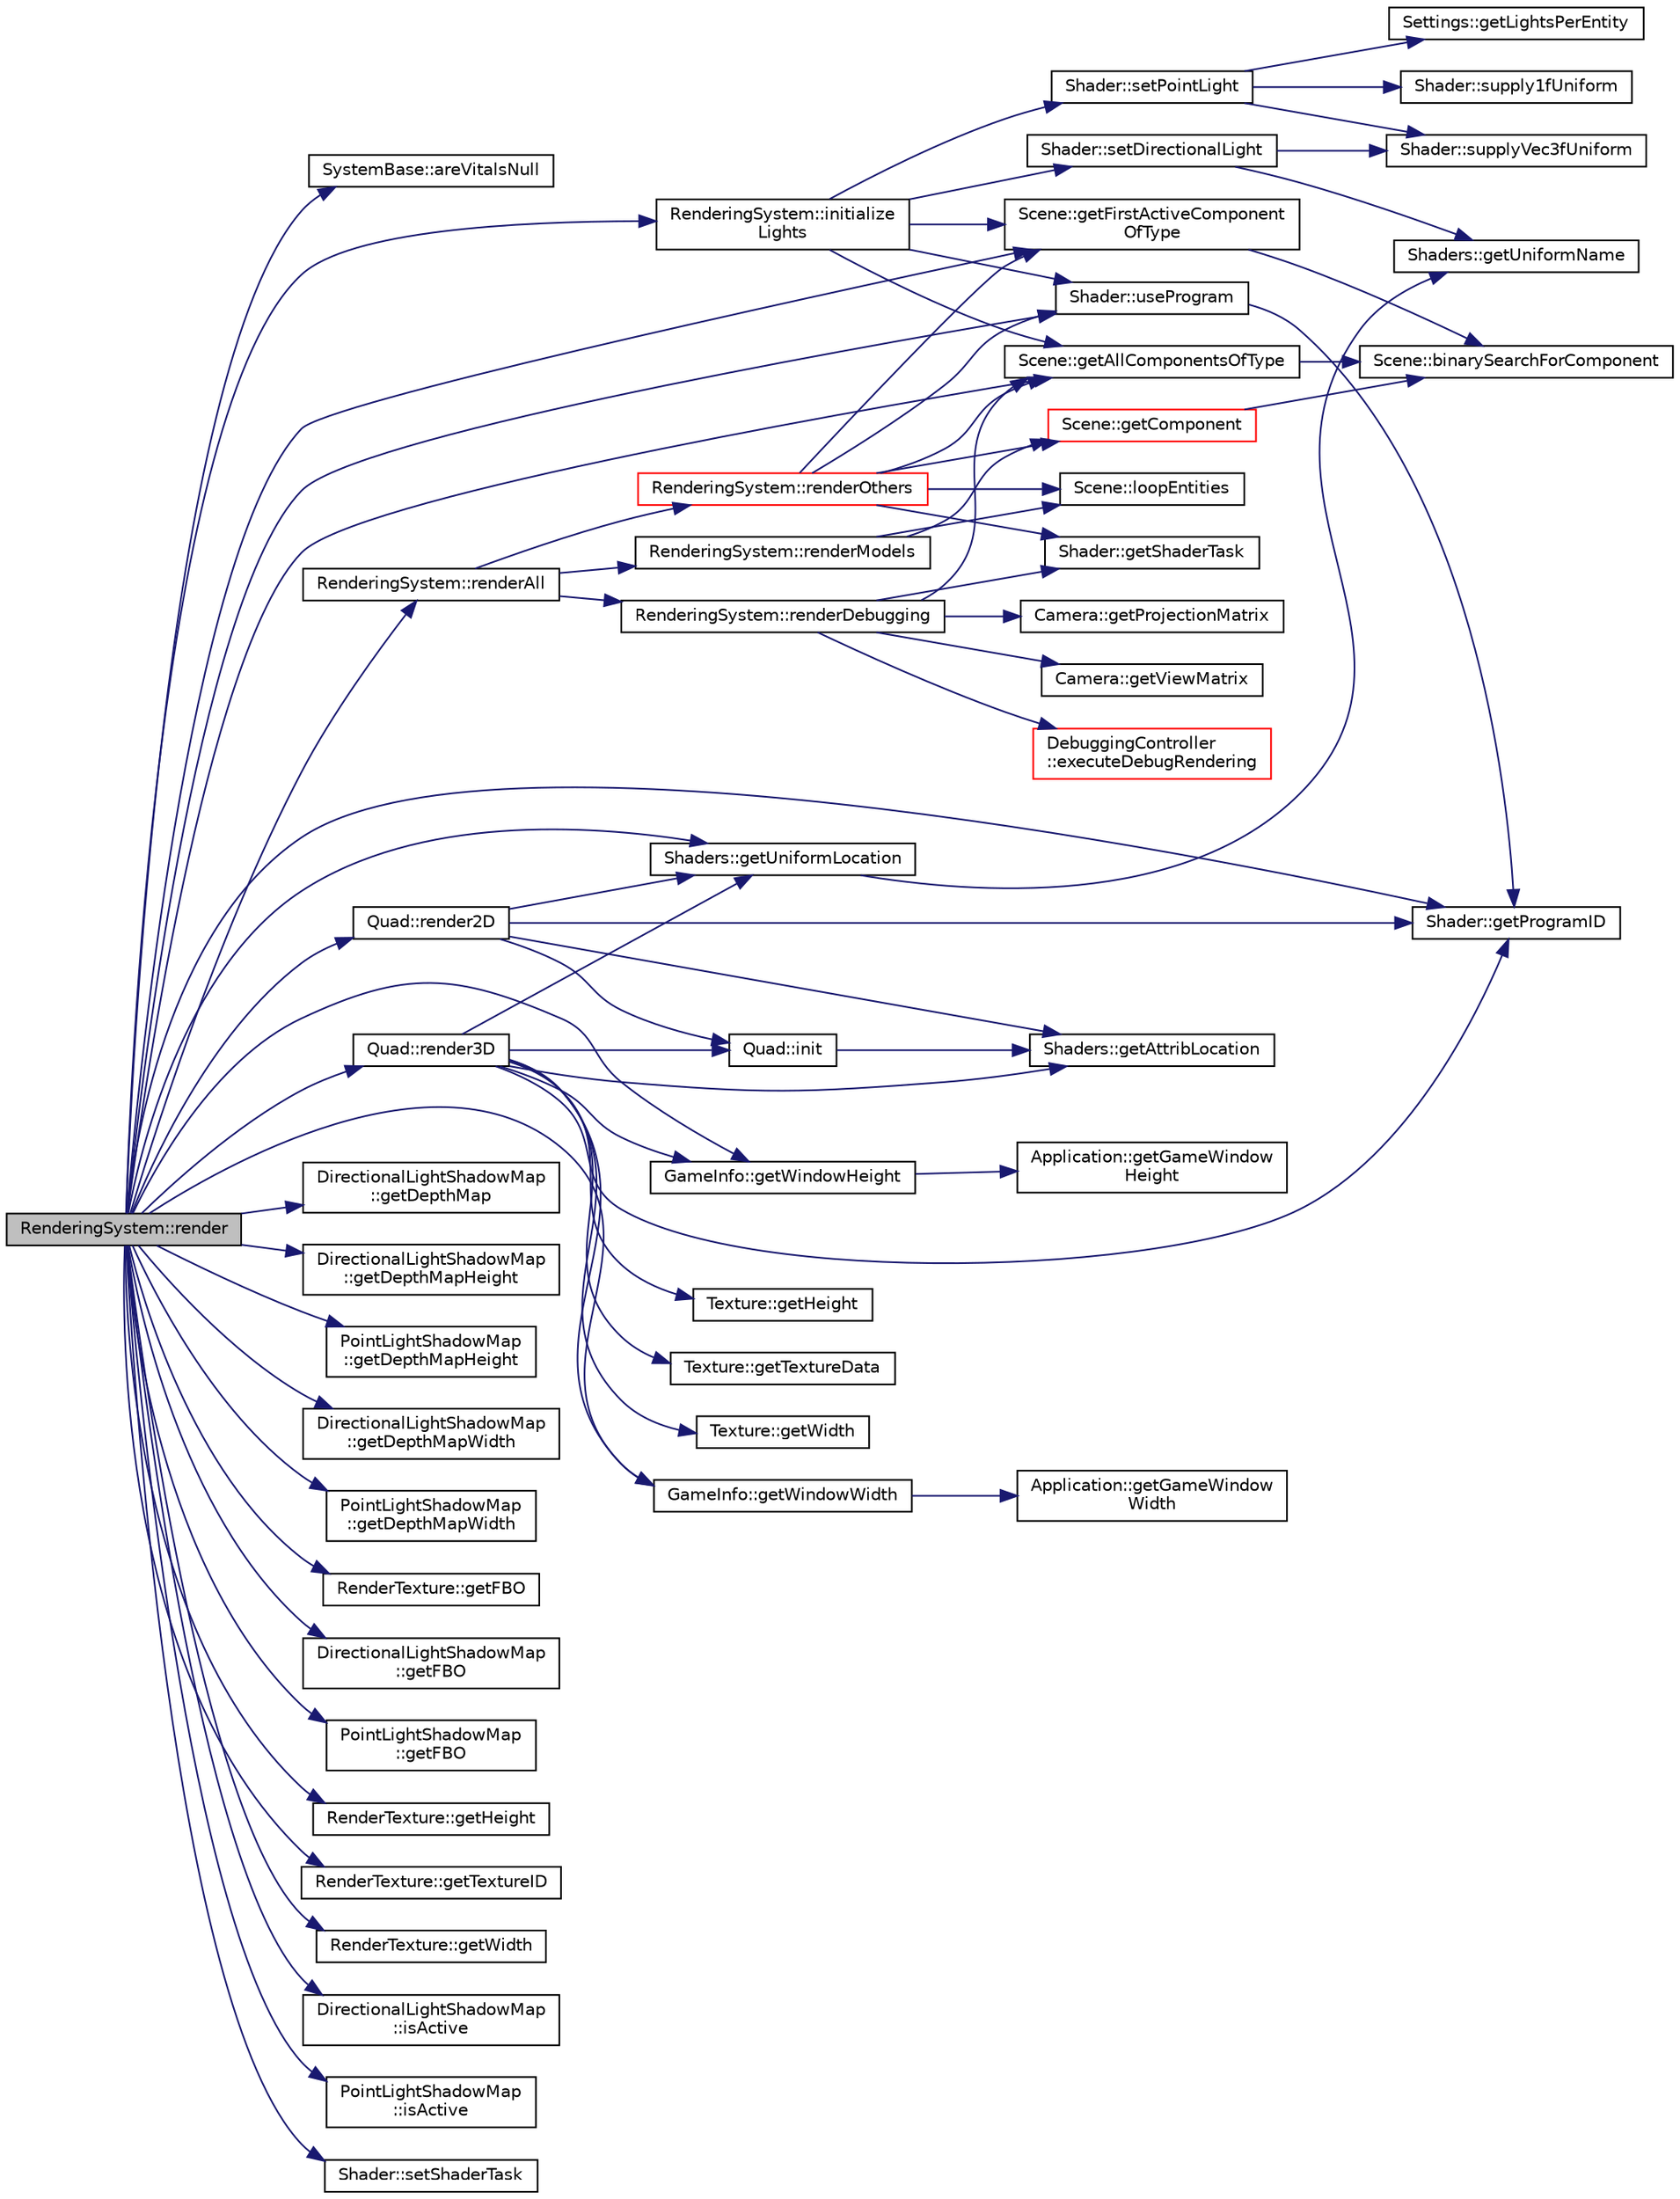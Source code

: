 digraph "RenderingSystem::render"
{
 // INTERACTIVE_SVG=YES
 // LATEX_PDF_SIZE
  edge [fontname="Helvetica",fontsize="10",labelfontname="Helvetica",labelfontsize="10"];
  node [fontname="Helvetica",fontsize="10",shape=record];
  rankdir="LR";
  Node1 [label="RenderingSystem::render",height=0.2,width=0.4,color="black", fillcolor="grey75", style="filled", fontcolor="black",tooltip=" "];
  Node1 -> Node2 [color="midnightblue",fontsize="10",style="solid",fontname="Helvetica"];
  Node2 [label="SystemBase::areVitalsNull",height=0.2,width=0.4,color="black", fillcolor="white", style="filled",URL="$d2/d15/class_system_base.html#a5a3dcc196a770866b9e51e406c4d2eea",tooltip=" "];
  Node1 -> Node3 [color="midnightblue",fontsize="10",style="solid",fontname="Helvetica"];
  Node3 [label="Scene::getAllComponentsOfType",height=0.2,width=0.4,color="black", fillcolor="white", style="filled",URL="$d6/db5/class_scene.html#ab267a4bad0eebc4fdc2ed4a57a2d16e2",tooltip=" "];
  Node3 -> Node4 [color="midnightblue",fontsize="10",style="solid",fontname="Helvetica"];
  Node4 [label="Scene::binarySearchForComponent",height=0.2,width=0.4,color="black", fillcolor="white", style="filled",URL="$d6/db5/class_scene.html#af06ab78544ec997fd8e480762b2cc40a",tooltip=" "];
  Node1 -> Node5 [color="midnightblue",fontsize="10",style="solid",fontname="Helvetica"];
  Node5 [label="DirectionalLightShadowMap\l::getDepthMap",height=0.2,width=0.4,color="black", fillcolor="white", style="filled",URL="$dc/d22/class_directional_light_shadow_map.html#aabacf708dc2f0d7933a0128375288e7b",tooltip=" "];
  Node1 -> Node6 [color="midnightblue",fontsize="10",style="solid",fontname="Helvetica"];
  Node6 [label="DirectionalLightShadowMap\l::getDepthMapHeight",height=0.2,width=0.4,color="black", fillcolor="white", style="filled",URL="$dc/d22/class_directional_light_shadow_map.html#af4cdb36f303747a54f8ee0112b5251f0",tooltip=" "];
  Node1 -> Node7 [color="midnightblue",fontsize="10",style="solid",fontname="Helvetica"];
  Node7 [label="PointLightShadowMap\l::getDepthMapHeight",height=0.2,width=0.4,color="black", fillcolor="white", style="filled",URL="$d1/d18/class_point_light_shadow_map.html#acc23e86745e8e8827d7ef0057566f952",tooltip=" "];
  Node1 -> Node8 [color="midnightblue",fontsize="10",style="solid",fontname="Helvetica"];
  Node8 [label="DirectionalLightShadowMap\l::getDepthMapWidth",height=0.2,width=0.4,color="black", fillcolor="white", style="filled",URL="$dc/d22/class_directional_light_shadow_map.html#a3d46d9970a5e89296d556c4b6201ded1",tooltip=" "];
  Node1 -> Node9 [color="midnightblue",fontsize="10",style="solid",fontname="Helvetica"];
  Node9 [label="PointLightShadowMap\l::getDepthMapWidth",height=0.2,width=0.4,color="black", fillcolor="white", style="filled",URL="$d1/d18/class_point_light_shadow_map.html#a2990670cb348f3b9dd627a6e91e14af7",tooltip=" "];
  Node1 -> Node10 [color="midnightblue",fontsize="10",style="solid",fontname="Helvetica"];
  Node10 [label="RenderTexture::getFBO",height=0.2,width=0.4,color="black", fillcolor="white", style="filled",URL="$dd/db8/class_render_texture.html#a8adf0ccf6765bf2b89314c9eac8f2d3f",tooltip=" "];
  Node1 -> Node11 [color="midnightblue",fontsize="10",style="solid",fontname="Helvetica"];
  Node11 [label="DirectionalLightShadowMap\l::getFBO",height=0.2,width=0.4,color="black", fillcolor="white", style="filled",URL="$dc/d22/class_directional_light_shadow_map.html#aed799c41bbfacd01c8e5f2e7e964f891",tooltip=" "];
  Node1 -> Node12 [color="midnightblue",fontsize="10",style="solid",fontname="Helvetica"];
  Node12 [label="PointLightShadowMap\l::getFBO",height=0.2,width=0.4,color="black", fillcolor="white", style="filled",URL="$d1/d18/class_point_light_shadow_map.html#a2868fdb9d2813d87082448486fe87210",tooltip=" "];
  Node1 -> Node13 [color="midnightblue",fontsize="10",style="solid",fontname="Helvetica"];
  Node13 [label="Scene::getFirstActiveComponent\lOfType",height=0.2,width=0.4,color="black", fillcolor="white", style="filled",URL="$d6/db5/class_scene.html#ae05acfccb36d74a21bd4988a2b562ceb",tooltip=" "];
  Node13 -> Node4 [color="midnightblue",fontsize="10",style="solid",fontname="Helvetica"];
  Node1 -> Node14 [color="midnightblue",fontsize="10",style="solid",fontname="Helvetica"];
  Node14 [label="RenderTexture::getHeight",height=0.2,width=0.4,color="black", fillcolor="white", style="filled",URL="$dd/db8/class_render_texture.html#ad11de0e09df831d6ee7521593c4e5036",tooltip=" "];
  Node1 -> Node15 [color="midnightblue",fontsize="10",style="solid",fontname="Helvetica"];
  Node15 [label="Shader::getProgramID",height=0.2,width=0.4,color="black", fillcolor="white", style="filled",URL="$d1/d51/class_shader.html#a240b7ecb19883fa340489840733eae6d",tooltip=" "];
  Node1 -> Node16 [color="midnightblue",fontsize="10",style="solid",fontname="Helvetica"];
  Node16 [label="RenderTexture::getTextureID",height=0.2,width=0.4,color="black", fillcolor="white", style="filled",URL="$dd/db8/class_render_texture.html#a3aa303615b34a1bad3eb36225c4b8d85",tooltip=" "];
  Node1 -> Node17 [color="midnightblue",fontsize="10",style="solid",fontname="Helvetica"];
  Node17 [label="Shaders::getUniformLocation",height=0.2,width=0.4,color="black", fillcolor="white", style="filled",URL="$d7/da2/namespace_shaders.html#aaa649eb98b860170946f582b8e93c12d",tooltip=" "];
  Node17 -> Node18 [color="midnightblue",fontsize="10",style="solid",fontname="Helvetica"];
  Node18 [label="Shaders::getUniformName",height=0.2,width=0.4,color="black", fillcolor="white", style="filled",URL="$d7/da2/namespace_shaders.html#a25a80e81a8051ed31ecab4ed167b0be8",tooltip=" "];
  Node1 -> Node19 [color="midnightblue",fontsize="10",style="solid",fontname="Helvetica"];
  Node19 [label="RenderTexture::getWidth",height=0.2,width=0.4,color="black", fillcolor="white", style="filled",URL="$dd/db8/class_render_texture.html#ac2dc6ba7ade58b6437c94f0deebb6992",tooltip=" "];
  Node1 -> Node20 [color="midnightblue",fontsize="10",style="solid",fontname="Helvetica"];
  Node20 [label="GameInfo::getWindowHeight",height=0.2,width=0.4,color="black", fillcolor="white", style="filled",URL="$d4/d58/namespace_game_info.html#a344c7e16ac06ee1f8458a249aac36e8e",tooltip=" "];
  Node20 -> Node21 [color="midnightblue",fontsize="10",style="solid",fontname="Helvetica"];
  Node21 [label="Application::getGameWindow\lHeight",height=0.2,width=0.4,color="black", fillcolor="white", style="filled",URL="$de/d6b/class_application.html#a0398d40c89d52bb8d6ac6ac466c5d30c",tooltip=" "];
  Node1 -> Node22 [color="midnightblue",fontsize="10",style="solid",fontname="Helvetica"];
  Node22 [label="GameInfo::getWindowWidth",height=0.2,width=0.4,color="black", fillcolor="white", style="filled",URL="$d4/d58/namespace_game_info.html#a7cf2306eb3025a60a9e2da52eefba71e",tooltip=" "];
  Node22 -> Node23 [color="midnightblue",fontsize="10",style="solid",fontname="Helvetica"];
  Node23 [label="Application::getGameWindow\lWidth",height=0.2,width=0.4,color="black", fillcolor="white", style="filled",URL="$de/d6b/class_application.html#aad8864ec1fa58ee23db7b111876d09a5",tooltip=" "];
  Node1 -> Node24 [color="midnightblue",fontsize="10",style="solid",fontname="Helvetica"];
  Node24 [label="RenderingSystem::initialize\lLights",height=0.2,width=0.4,color="black", fillcolor="white", style="filled",URL="$d8/d31/class_rendering_system.html#a322fb5e18e4b8db722ca2fdcb7e754ea",tooltip=" "];
  Node24 -> Node3 [color="midnightblue",fontsize="10",style="solid",fontname="Helvetica"];
  Node24 -> Node13 [color="midnightblue",fontsize="10",style="solid",fontname="Helvetica"];
  Node24 -> Node25 [color="midnightblue",fontsize="10",style="solid",fontname="Helvetica"];
  Node25 [label="Shader::setDirectionalLight",height=0.2,width=0.4,color="black", fillcolor="white", style="filled",URL="$d1/d51/class_shader.html#a0a3e2a13329ec3d960a086bf4427030f",tooltip=" "];
  Node25 -> Node18 [color="midnightblue",fontsize="10",style="solid",fontname="Helvetica"];
  Node25 -> Node26 [color="midnightblue",fontsize="10",style="solid",fontname="Helvetica"];
  Node26 [label="Shader::supplyVec3fUniform",height=0.2,width=0.4,color="black", fillcolor="white", style="filled",URL="$d1/d51/class_shader.html#a873f88df30cb970cd4dd96c261bb5f77",tooltip=" "];
  Node24 -> Node27 [color="midnightblue",fontsize="10",style="solid",fontname="Helvetica"];
  Node27 [label="Shader::setPointLight",height=0.2,width=0.4,color="black", fillcolor="white", style="filled",URL="$d1/d51/class_shader.html#a7b948b15c4dd01dda8fccead170a16f9",tooltip=" "];
  Node27 -> Node28 [color="midnightblue",fontsize="10",style="solid",fontname="Helvetica"];
  Node28 [label="Settings::getLightsPerEntity",height=0.2,width=0.4,color="black", fillcolor="white", style="filled",URL="$db/d2b/class_settings.html#ac25f3a418000ad7512363abe4d786c00",tooltip=" "];
  Node27 -> Node29 [color="midnightblue",fontsize="10",style="solid",fontname="Helvetica"];
  Node29 [label="Shader::supply1fUniform",height=0.2,width=0.4,color="black", fillcolor="white", style="filled",URL="$d1/d51/class_shader.html#af7b2edf38072fea1836082ab8c6cfbc8",tooltip=" "];
  Node27 -> Node26 [color="midnightblue",fontsize="10",style="solid",fontname="Helvetica"];
  Node24 -> Node30 [color="midnightblue",fontsize="10",style="solid",fontname="Helvetica"];
  Node30 [label="Shader::useProgram",height=0.2,width=0.4,color="black", fillcolor="white", style="filled",URL="$d1/d51/class_shader.html#a78dd190177e9d0062d150da522ab3125",tooltip=" "];
  Node30 -> Node15 [color="midnightblue",fontsize="10",style="solid",fontname="Helvetica"];
  Node1 -> Node31 [color="midnightblue",fontsize="10",style="solid",fontname="Helvetica"];
  Node31 [label="DirectionalLightShadowMap\l::isActive",height=0.2,width=0.4,color="black", fillcolor="white", style="filled",URL="$dc/d22/class_directional_light_shadow_map.html#ace8abafe1b2076d8aa2581977ce8b2a3",tooltip=" "];
  Node1 -> Node32 [color="midnightblue",fontsize="10",style="solid",fontname="Helvetica"];
  Node32 [label="PointLightShadowMap\l::isActive",height=0.2,width=0.4,color="black", fillcolor="white", style="filled",URL="$d1/d18/class_point_light_shadow_map.html#af244720f5c3aa11b7110c8a74adf2a9d",tooltip=" "];
  Node1 -> Node33 [color="midnightblue",fontsize="10",style="solid",fontname="Helvetica"];
  Node33 [label="Quad::render2D",height=0.2,width=0.4,color="black", fillcolor="white", style="filled",URL="$d3/df8/class_quad.html#ad5b31c8bb8ec0ed48b878a35b78df0e9",tooltip=" "];
  Node33 -> Node34 [color="midnightblue",fontsize="10",style="solid",fontname="Helvetica"];
  Node34 [label="Shaders::getAttribLocation",height=0.2,width=0.4,color="black", fillcolor="white", style="filled",URL="$d7/da2/namespace_shaders.html#a137768343963ec1e71572a39e29892e6",tooltip=" "];
  Node33 -> Node15 [color="midnightblue",fontsize="10",style="solid",fontname="Helvetica"];
  Node33 -> Node17 [color="midnightblue",fontsize="10",style="solid",fontname="Helvetica"];
  Node33 -> Node35 [color="midnightblue",fontsize="10",style="solid",fontname="Helvetica"];
  Node35 [label="Quad::init",height=0.2,width=0.4,color="black", fillcolor="white", style="filled",URL="$d3/df8/class_quad.html#ab6f9562308559b344d2e0d1e1cf3a0cf",tooltip=" "];
  Node35 -> Node34 [color="midnightblue",fontsize="10",style="solid",fontname="Helvetica"];
  Node1 -> Node36 [color="midnightblue",fontsize="10",style="solid",fontname="Helvetica"];
  Node36 [label="Quad::render3D",height=0.2,width=0.4,color="black", fillcolor="white", style="filled",URL="$d3/df8/class_quad.html#a424c01ecd59971dc51e39bc19fbda551",tooltip=" "];
  Node36 -> Node34 [color="midnightblue",fontsize="10",style="solid",fontname="Helvetica"];
  Node36 -> Node37 [color="midnightblue",fontsize="10",style="solid",fontname="Helvetica"];
  Node37 [label="Texture::getHeight",height=0.2,width=0.4,color="black", fillcolor="white", style="filled",URL="$d2/d7f/class_texture.html#a0eaebfd0e00f88d19a64ed05ea634539",tooltip=" "];
  Node36 -> Node15 [color="midnightblue",fontsize="10",style="solid",fontname="Helvetica"];
  Node36 -> Node38 [color="midnightblue",fontsize="10",style="solid",fontname="Helvetica"];
  Node38 [label="Texture::getTextureData",height=0.2,width=0.4,color="black", fillcolor="white", style="filled",URL="$d2/d7f/class_texture.html#a922a73acbaee522dd96d971b630da0fa",tooltip=" "];
  Node36 -> Node17 [color="midnightblue",fontsize="10",style="solid",fontname="Helvetica"];
  Node36 -> Node39 [color="midnightblue",fontsize="10",style="solid",fontname="Helvetica"];
  Node39 [label="Texture::getWidth",height=0.2,width=0.4,color="black", fillcolor="white", style="filled",URL="$d2/d7f/class_texture.html#a4d8e86e7df22179e8f3af9392020608c",tooltip=" "];
  Node36 -> Node20 [color="midnightblue",fontsize="10",style="solid",fontname="Helvetica"];
  Node36 -> Node22 [color="midnightblue",fontsize="10",style="solid",fontname="Helvetica"];
  Node36 -> Node35 [color="midnightblue",fontsize="10",style="solid",fontname="Helvetica"];
  Node1 -> Node40 [color="midnightblue",fontsize="10",style="solid",fontname="Helvetica"];
  Node40 [label="RenderingSystem::renderAll",height=0.2,width=0.4,color="black", fillcolor="white", style="filled",URL="$d8/d31/class_rendering_system.html#a9f1ec48fdfa79ddc55421b6014fdb9c6",tooltip=" "];
  Node40 -> Node41 [color="midnightblue",fontsize="10",style="solid",fontname="Helvetica"];
  Node41 [label="RenderingSystem::renderDebugging",height=0.2,width=0.4,color="black", fillcolor="white", style="filled",URL="$d8/d31/class_rendering_system.html#ad47afdc3d5267073f53695fcd483ee89",tooltip=" "];
  Node41 -> Node42 [color="midnightblue",fontsize="10",style="solid",fontname="Helvetica"];
  Node42 [label="DebuggingController\l::executeDebugRendering",height=0.2,width=0.4,color="red", fillcolor="white", style="filled",URL="$d1/dee/class_debugging_controller.html#af5bb093ed69faabd1e1e42a5dacf47da",tooltip=" "];
  Node41 -> Node3 [color="midnightblue",fontsize="10",style="solid",fontname="Helvetica"];
  Node41 -> Node45 [color="midnightblue",fontsize="10",style="solid",fontname="Helvetica"];
  Node45 [label="Camera::getProjectionMatrix",height=0.2,width=0.4,color="black", fillcolor="white", style="filled",URL="$da/dbb/class_camera.html#a587090d0991afb2c6b44bcefd379f2a1",tooltip=" "];
  Node41 -> Node46 [color="midnightblue",fontsize="10",style="solid",fontname="Helvetica"];
  Node46 [label="Shader::getShaderTask",height=0.2,width=0.4,color="black", fillcolor="white", style="filled",URL="$d1/d51/class_shader.html#a56cb8fcc77784d2b9e80a0bf50851f0e",tooltip=" "];
  Node41 -> Node47 [color="midnightblue",fontsize="10",style="solid",fontname="Helvetica"];
  Node47 [label="Camera::getViewMatrix",height=0.2,width=0.4,color="black", fillcolor="white", style="filled",URL="$da/dbb/class_camera.html#a1d11fe156faf5a21c8737aa37f72af5c",tooltip=" "];
  Node40 -> Node48 [color="midnightblue",fontsize="10",style="solid",fontname="Helvetica"];
  Node48 [label="RenderingSystem::renderModels",height=0.2,width=0.4,color="black", fillcolor="white", style="filled",URL="$d8/d31/class_rendering_system.html#ae0ffc1b2dfc242b496ba42101ed718cb",tooltip=" "];
  Node48 -> Node49 [color="midnightblue",fontsize="10",style="solid",fontname="Helvetica"];
  Node49 [label="Scene::getComponent",height=0.2,width=0.4,color="red", fillcolor="white", style="filled",URL="$d6/db5/class_scene.html#a65d6f6cd75b250c657d5d4a267c4b245",tooltip=" "];
  Node49 -> Node4 [color="midnightblue",fontsize="10",style="solid",fontname="Helvetica"];
  Node48 -> Node51 [color="midnightblue",fontsize="10",style="solid",fontname="Helvetica"];
  Node51 [label="Scene::loopEntities",height=0.2,width=0.4,color="black", fillcolor="white", style="filled",URL="$d6/db5/class_scene.html#ae66f70e1154ee986fff5689490f6b3a2",tooltip=" "];
  Node40 -> Node52 [color="midnightblue",fontsize="10",style="solid",fontname="Helvetica"];
  Node52 [label="RenderingSystem::renderOthers",height=0.2,width=0.4,color="red", fillcolor="white", style="filled",URL="$d8/d31/class_rendering_system.html#ad5115644b3d0a1df6446a610c683a31e",tooltip=" "];
  Node52 -> Node3 [color="midnightblue",fontsize="10",style="solid",fontname="Helvetica"];
  Node52 -> Node49 [color="midnightblue",fontsize="10",style="solid",fontname="Helvetica"];
  Node52 -> Node13 [color="midnightblue",fontsize="10",style="solid",fontname="Helvetica"];
  Node52 -> Node46 [color="midnightblue",fontsize="10",style="solid",fontname="Helvetica"];
  Node52 -> Node51 [color="midnightblue",fontsize="10",style="solid",fontname="Helvetica"];
  Node52 -> Node30 [color="midnightblue",fontsize="10",style="solid",fontname="Helvetica"];
  Node1 -> Node79 [color="midnightblue",fontsize="10",style="solid",fontname="Helvetica"];
  Node79 [label="Shader::setShaderTask",height=0.2,width=0.4,color="black", fillcolor="white", style="filled",URL="$d1/d51/class_shader.html#a4e1d061275e99fb2aa818d5c2372e863",tooltip=" "];
  Node1 -> Node30 [color="midnightblue",fontsize="10",style="solid",fontname="Helvetica"];
}
